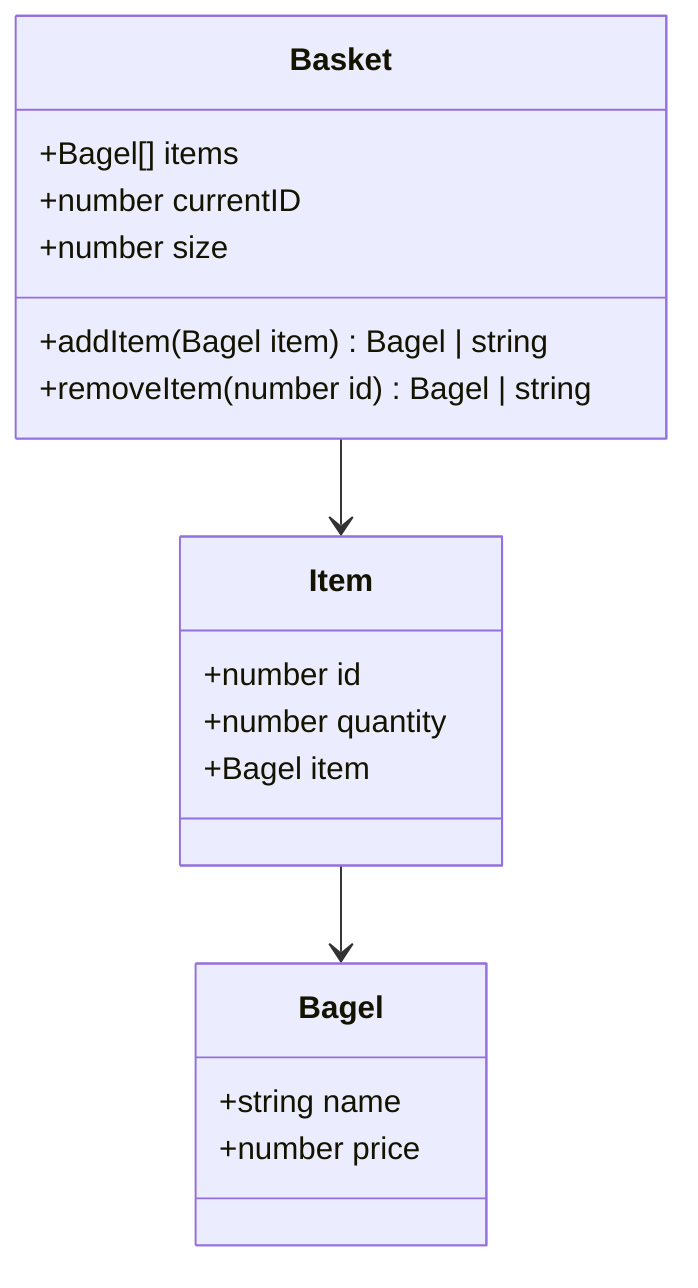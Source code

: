 classDiagram
    Basket --> Item
    Item --> Bagel
    class Bagel
    Bagel : +string name
    Bagel : +number price
    class Item
    Item : +number id
    Item : +number quantity
    Item : +Bagel item
    class Basket
    Basket : +Bagel[] items
    Basket : +number currentID
    Basket : +number size
    Basket : +addItem(Bagel item) Bagel | string
    Basket : +removeItem(number id) Bagel | string